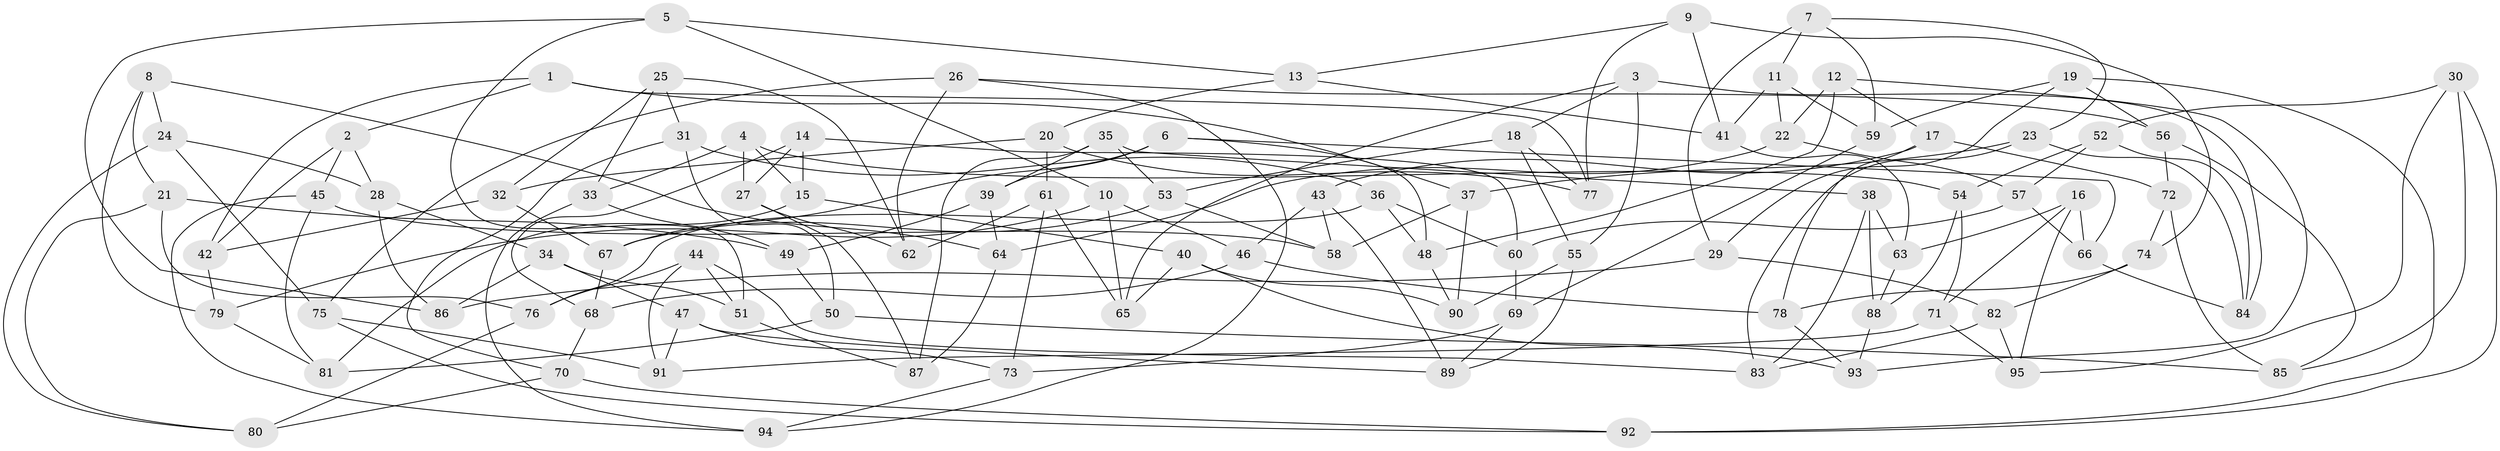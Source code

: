 // Generated by graph-tools (version 1.1) at 2025/37/03/09/25 02:37:55]
// undirected, 95 vertices, 190 edges
graph export_dot {
graph [start="1"]
  node [color=gray90,style=filled];
  1;
  2;
  3;
  4;
  5;
  6;
  7;
  8;
  9;
  10;
  11;
  12;
  13;
  14;
  15;
  16;
  17;
  18;
  19;
  20;
  21;
  22;
  23;
  24;
  25;
  26;
  27;
  28;
  29;
  30;
  31;
  32;
  33;
  34;
  35;
  36;
  37;
  38;
  39;
  40;
  41;
  42;
  43;
  44;
  45;
  46;
  47;
  48;
  49;
  50;
  51;
  52;
  53;
  54;
  55;
  56;
  57;
  58;
  59;
  60;
  61;
  62;
  63;
  64;
  65;
  66;
  67;
  68;
  69;
  70;
  71;
  72;
  73;
  74;
  75;
  76;
  77;
  78;
  79;
  80;
  81;
  82;
  83;
  84;
  85;
  86;
  87;
  88;
  89;
  90;
  91;
  92;
  93;
  94;
  95;
  1 -- 2;
  1 -- 77;
  1 -- 42;
  1 -- 37;
  2 -- 42;
  2 -- 28;
  2 -- 45;
  3 -- 18;
  3 -- 84;
  3 -- 65;
  3 -- 55;
  4 -- 54;
  4 -- 15;
  4 -- 33;
  4 -- 27;
  5 -- 10;
  5 -- 86;
  5 -- 51;
  5 -- 13;
  6 -- 66;
  6 -- 39;
  6 -- 48;
  6 -- 67;
  7 -- 23;
  7 -- 29;
  7 -- 11;
  7 -- 59;
  8 -- 79;
  8 -- 24;
  8 -- 21;
  8 -- 64;
  9 -- 74;
  9 -- 13;
  9 -- 41;
  9 -- 77;
  10 -- 79;
  10 -- 65;
  10 -- 46;
  11 -- 59;
  11 -- 41;
  11 -- 22;
  12 -- 93;
  12 -- 22;
  12 -- 48;
  12 -- 17;
  13 -- 20;
  13 -- 41;
  14 -- 15;
  14 -- 68;
  14 -- 27;
  14 -- 60;
  15 -- 40;
  15 -- 81;
  16 -- 66;
  16 -- 63;
  16 -- 95;
  16 -- 71;
  17 -- 78;
  17 -- 72;
  17 -- 43;
  18 -- 55;
  18 -- 53;
  18 -- 77;
  19 -- 56;
  19 -- 92;
  19 -- 29;
  19 -- 59;
  20 -- 77;
  20 -- 32;
  20 -- 61;
  21 -- 80;
  21 -- 76;
  21 -- 49;
  22 -- 64;
  22 -- 57;
  23 -- 84;
  23 -- 83;
  23 -- 37;
  24 -- 80;
  24 -- 75;
  24 -- 28;
  25 -- 33;
  25 -- 62;
  25 -- 31;
  25 -- 32;
  26 -- 56;
  26 -- 62;
  26 -- 94;
  26 -- 75;
  27 -- 62;
  27 -- 87;
  28 -- 86;
  28 -- 34;
  29 -- 82;
  29 -- 86;
  30 -- 52;
  30 -- 85;
  30 -- 92;
  30 -- 95;
  31 -- 70;
  31 -- 36;
  31 -- 50;
  32 -- 42;
  32 -- 67;
  33 -- 49;
  33 -- 94;
  34 -- 47;
  34 -- 86;
  34 -- 51;
  35 -- 87;
  35 -- 38;
  35 -- 53;
  35 -- 39;
  36 -- 60;
  36 -- 48;
  36 -- 76;
  37 -- 90;
  37 -- 58;
  38 -- 83;
  38 -- 88;
  38 -- 63;
  39 -- 49;
  39 -- 64;
  40 -- 65;
  40 -- 93;
  40 -- 90;
  41 -- 63;
  42 -- 79;
  43 -- 89;
  43 -- 46;
  43 -- 58;
  44 -- 83;
  44 -- 51;
  44 -- 91;
  44 -- 76;
  45 -- 81;
  45 -- 94;
  45 -- 58;
  46 -- 78;
  46 -- 68;
  47 -- 73;
  47 -- 91;
  47 -- 89;
  48 -- 90;
  49 -- 50;
  50 -- 81;
  50 -- 85;
  51 -- 87;
  52 -- 54;
  52 -- 57;
  52 -- 84;
  53 -- 58;
  53 -- 67;
  54 -- 88;
  54 -- 71;
  55 -- 89;
  55 -- 90;
  56 -- 85;
  56 -- 72;
  57 -- 60;
  57 -- 66;
  59 -- 69;
  60 -- 69;
  61 -- 62;
  61 -- 73;
  61 -- 65;
  63 -- 88;
  64 -- 87;
  66 -- 84;
  67 -- 68;
  68 -- 70;
  69 -- 89;
  69 -- 73;
  70 -- 92;
  70 -- 80;
  71 -- 91;
  71 -- 95;
  72 -- 85;
  72 -- 74;
  73 -- 94;
  74 -- 78;
  74 -- 82;
  75 -- 91;
  75 -- 92;
  76 -- 80;
  78 -- 93;
  79 -- 81;
  82 -- 83;
  82 -- 95;
  88 -- 93;
}
